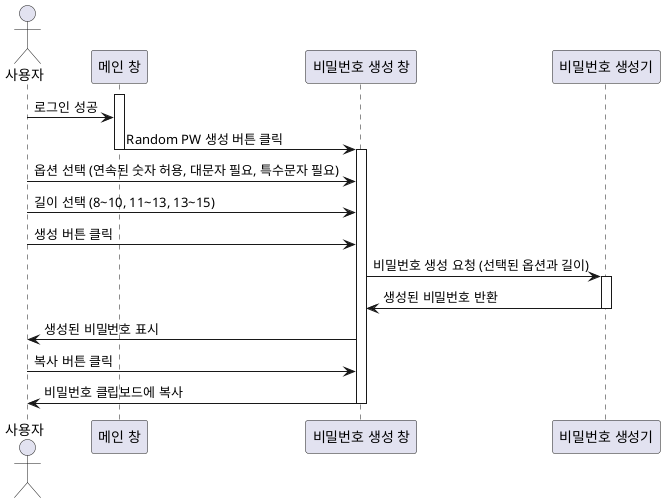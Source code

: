 @startuml

actor 사용자
participant "메인 창" as Main
participant "비밀번호 생성 창" as GeneratePassword
participant "비밀번호 생성기" as PasswordGenerator

activate Main
사용자 -> Main : 로그인 성공
Main -> GeneratePassword : Random PW 생성 버튼 클릭
deactivate Main
activate GeneratePassword

사용자 -> GeneratePassword : 옵션 선택 (연속된 숫자 허용, 대문자 필요, 특수문자 필요)
사용자 -> GeneratePassword : 길이 선택 (8~10, 11~13, 13~15)
사용자 -> GeneratePassword : 생성 버튼 클릭

GeneratePassword -> PasswordGenerator : 비밀번호 생성 요청 (선택된 옵션과 길이)
activate PasswordGenerator
PasswordGenerator -> GeneratePassword : 생성된 비밀번호 반환
deactivate PasswordGenerator

GeneratePassword -> 사용자 : 생성된 비밀번호 표시
사용자 -> GeneratePassword : 복사 버튼 클릭
GeneratePassword -> 사용자 : 비밀번호 클립보드에 복사
deactivate GeneratePassword

@enduml
